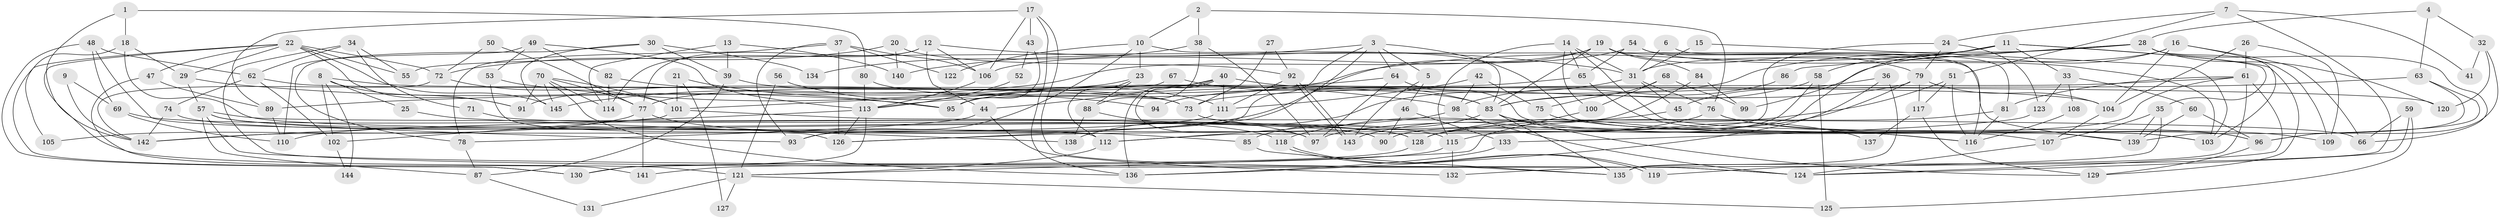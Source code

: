 // coarse degree distribution, {5: 0.09183673469387756, 3: 0.1836734693877551, 8: 0.09183673469387756, 4: 0.21428571428571427, 2: 0.15306122448979592, 13: 0.01020408163265306, 7: 0.10204081632653061, 11: 0.01020408163265306, 10: 0.02040816326530612, 6: 0.09183673469387756, 9: 0.030612244897959183}
// Generated by graph-tools (version 1.1) at 2025/41/03/06/25 10:41:54]
// undirected, 145 vertices, 290 edges
graph export_dot {
graph [start="1"]
  node [color=gray90,style=filled];
  1;
  2;
  3;
  4;
  5;
  6;
  7;
  8;
  9;
  10;
  11;
  12;
  13;
  14;
  15;
  16;
  17;
  18;
  19;
  20;
  21;
  22;
  23;
  24;
  25;
  26;
  27;
  28;
  29;
  30;
  31;
  32;
  33;
  34;
  35;
  36;
  37;
  38;
  39;
  40;
  41;
  42;
  43;
  44;
  45;
  46;
  47;
  48;
  49;
  50;
  51;
  52;
  53;
  54;
  55;
  56;
  57;
  58;
  59;
  60;
  61;
  62;
  63;
  64;
  65;
  66;
  67;
  68;
  69;
  70;
  71;
  72;
  73;
  74;
  75;
  76;
  77;
  78;
  79;
  80;
  81;
  82;
  83;
  84;
  85;
  86;
  87;
  88;
  89;
  90;
  91;
  92;
  93;
  94;
  95;
  96;
  97;
  98;
  99;
  100;
  101;
  102;
  103;
  104;
  105;
  106;
  107;
  108;
  109;
  110;
  111;
  112;
  113;
  114;
  115;
  116;
  117;
  118;
  119;
  120;
  121;
  122;
  123;
  124;
  125;
  126;
  127;
  128;
  129;
  130;
  131;
  132;
  133;
  134;
  135;
  136;
  137;
  138;
  139;
  140;
  141;
  142;
  143;
  144;
  145;
  1 -- 80;
  1 -- 18;
  1 -- 142;
  2 -- 76;
  2 -- 10;
  2 -- 38;
  3 -- 126;
  3 -- 93;
  3 -- 5;
  3 -- 64;
  3 -- 139;
  3 -- 140;
  4 -- 63;
  4 -- 28;
  4 -- 32;
  5 -- 143;
  5 -- 46;
  6 -- 81;
  6 -- 31;
  7 -- 24;
  7 -- 51;
  7 -- 41;
  7 -- 132;
  8 -- 102;
  8 -- 91;
  8 -- 25;
  8 -- 73;
  8 -- 144;
  9 -- 69;
  9 -- 142;
  10 -- 23;
  10 -- 93;
  10 -- 83;
  10 -- 122;
  11 -- 128;
  11 -- 58;
  11 -- 33;
  11 -- 35;
  11 -- 113;
  11 -- 129;
  12 -- 106;
  12 -- 44;
  12 -- 31;
  12 -- 77;
  12 -- 114;
  13 -- 114;
  13 -- 140;
  13 -- 39;
  14 -- 31;
  14 -- 65;
  14 -- 100;
  14 -- 103;
  14 -- 115;
  15 -- 103;
  15 -- 31;
  16 -- 104;
  16 -- 109;
  16 -- 31;
  16 -- 66;
  16 -- 99;
  17 -- 135;
  17 -- 89;
  17 -- 43;
  17 -- 106;
  17 -- 136;
  18 -- 107;
  18 -- 29;
  18 -- 105;
  19 -- 79;
  19 -- 83;
  19 -- 84;
  19 -- 110;
  19 -- 139;
  19 -- 145;
  20 -- 92;
  20 -- 72;
  20 -- 140;
  21 -- 101;
  21 -- 95;
  21 -- 127;
  22 -- 29;
  22 -- 72;
  22 -- 47;
  22 -- 55;
  22 -- 91;
  22 -- 121;
  22 -- 130;
  22 -- 145;
  23 -- 112;
  23 -- 77;
  23 -- 88;
  24 -- 79;
  24 -- 112;
  24 -- 123;
  25 -- 138;
  26 -- 104;
  26 -- 61;
  26 -- 109;
  27 -- 92;
  27 -- 73;
  28 -- 120;
  28 -- 66;
  28 -- 55;
  28 -- 86;
  28 -- 95;
  28 -- 103;
  29 -- 57;
  29 -- 95;
  30 -- 39;
  30 -- 145;
  30 -- 78;
  30 -- 134;
  31 -- 45;
  31 -- 76;
  31 -- 138;
  32 -- 96;
  32 -- 41;
  32 -- 120;
  33 -- 60;
  33 -- 108;
  33 -- 123;
  34 -- 55;
  34 -- 124;
  34 -- 62;
  34 -- 71;
  35 -- 139;
  35 -- 107;
  35 -- 119;
  36 -- 136;
  36 -- 135;
  36 -- 45;
  37 -- 78;
  37 -- 106;
  37 -- 93;
  37 -- 122;
  37 -- 126;
  38 -- 88;
  38 -- 97;
  38 -- 134;
  39 -- 73;
  39 -- 87;
  40 -- 91;
  40 -- 136;
  40 -- 44;
  40 -- 97;
  40 -- 104;
  40 -- 111;
  42 -- 111;
  42 -- 98;
  42 -- 75;
  43 -- 95;
  43 -- 52;
  44 -- 132;
  44 -- 78;
  45 -- 118;
  46 -- 133;
  46 -- 90;
  47 -- 89;
  47 -- 141;
  48 -- 69;
  48 -- 62;
  48 -- 112;
  48 -- 130;
  49 -- 53;
  49 -- 113;
  49 -- 82;
  49 -- 110;
  50 -- 72;
  50 -- 77;
  51 -- 97;
  51 -- 116;
  51 -- 117;
  52 -- 113;
  53 -- 126;
  53 -- 98;
  54 -- 106;
  54 -- 103;
  54 -- 65;
  54 -- 116;
  56 -- 111;
  56 -- 121;
  57 -- 87;
  57 -- 115;
  57 -- 66;
  57 -- 93;
  57 -- 124;
  58 -- 125;
  58 -- 83;
  58 -- 90;
  59 -- 124;
  59 -- 66;
  59 -- 125;
  60 -- 96;
  60 -- 139;
  61 -- 73;
  61 -- 115;
  61 -- 81;
  61 -- 124;
  61 -- 135;
  62 -- 74;
  62 -- 102;
  62 -- 120;
  63 -- 83;
  63 -- 139;
  63 -- 96;
  64 -- 97;
  64 -- 89;
  64 -- 96;
  65 -- 116;
  65 -- 95;
  67 -- 83;
  67 -- 101;
  68 -- 99;
  68 -- 75;
  68 -- 100;
  69 -- 128;
  69 -- 110;
  70 -- 77;
  70 -- 145;
  70 -- 91;
  70 -- 101;
  70 -- 114;
  70 -- 136;
  71 -- 90;
  72 -- 142;
  72 -- 101;
  73 -- 103;
  74 -- 128;
  74 -- 142;
  75 -- 116;
  76 -- 96;
  76 -- 109;
  76 -- 143;
  77 -- 85;
  77 -- 105;
  77 -- 141;
  78 -- 87;
  79 -- 104;
  79 -- 117;
  79 -- 94;
  79 -- 128;
  80 -- 83;
  80 -- 113;
  81 -- 128;
  81 -- 116;
  82 -- 114;
  82 -- 94;
  83 -- 129;
  83 -- 85;
  83 -- 135;
  83 -- 137;
  84 -- 126;
  84 -- 99;
  85 -- 135;
  86 -- 98;
  87 -- 131;
  88 -- 97;
  88 -- 138;
  89 -- 110;
  92 -- 111;
  92 -- 143;
  92 -- 143;
  96 -- 129;
  98 -- 112;
  98 -- 124;
  100 -- 121;
  101 -- 118;
  101 -- 102;
  102 -- 144;
  104 -- 107;
  106 -- 113;
  107 -- 124;
  108 -- 116;
  111 -- 142;
  112 -- 121;
  113 -- 130;
  113 -- 126;
  113 -- 142;
  115 -- 141;
  115 -- 132;
  117 -- 129;
  117 -- 137;
  118 -- 119;
  118 -- 119;
  121 -- 125;
  121 -- 127;
  121 -- 131;
  123 -- 133;
  128 -- 130;
  133 -- 136;
}
